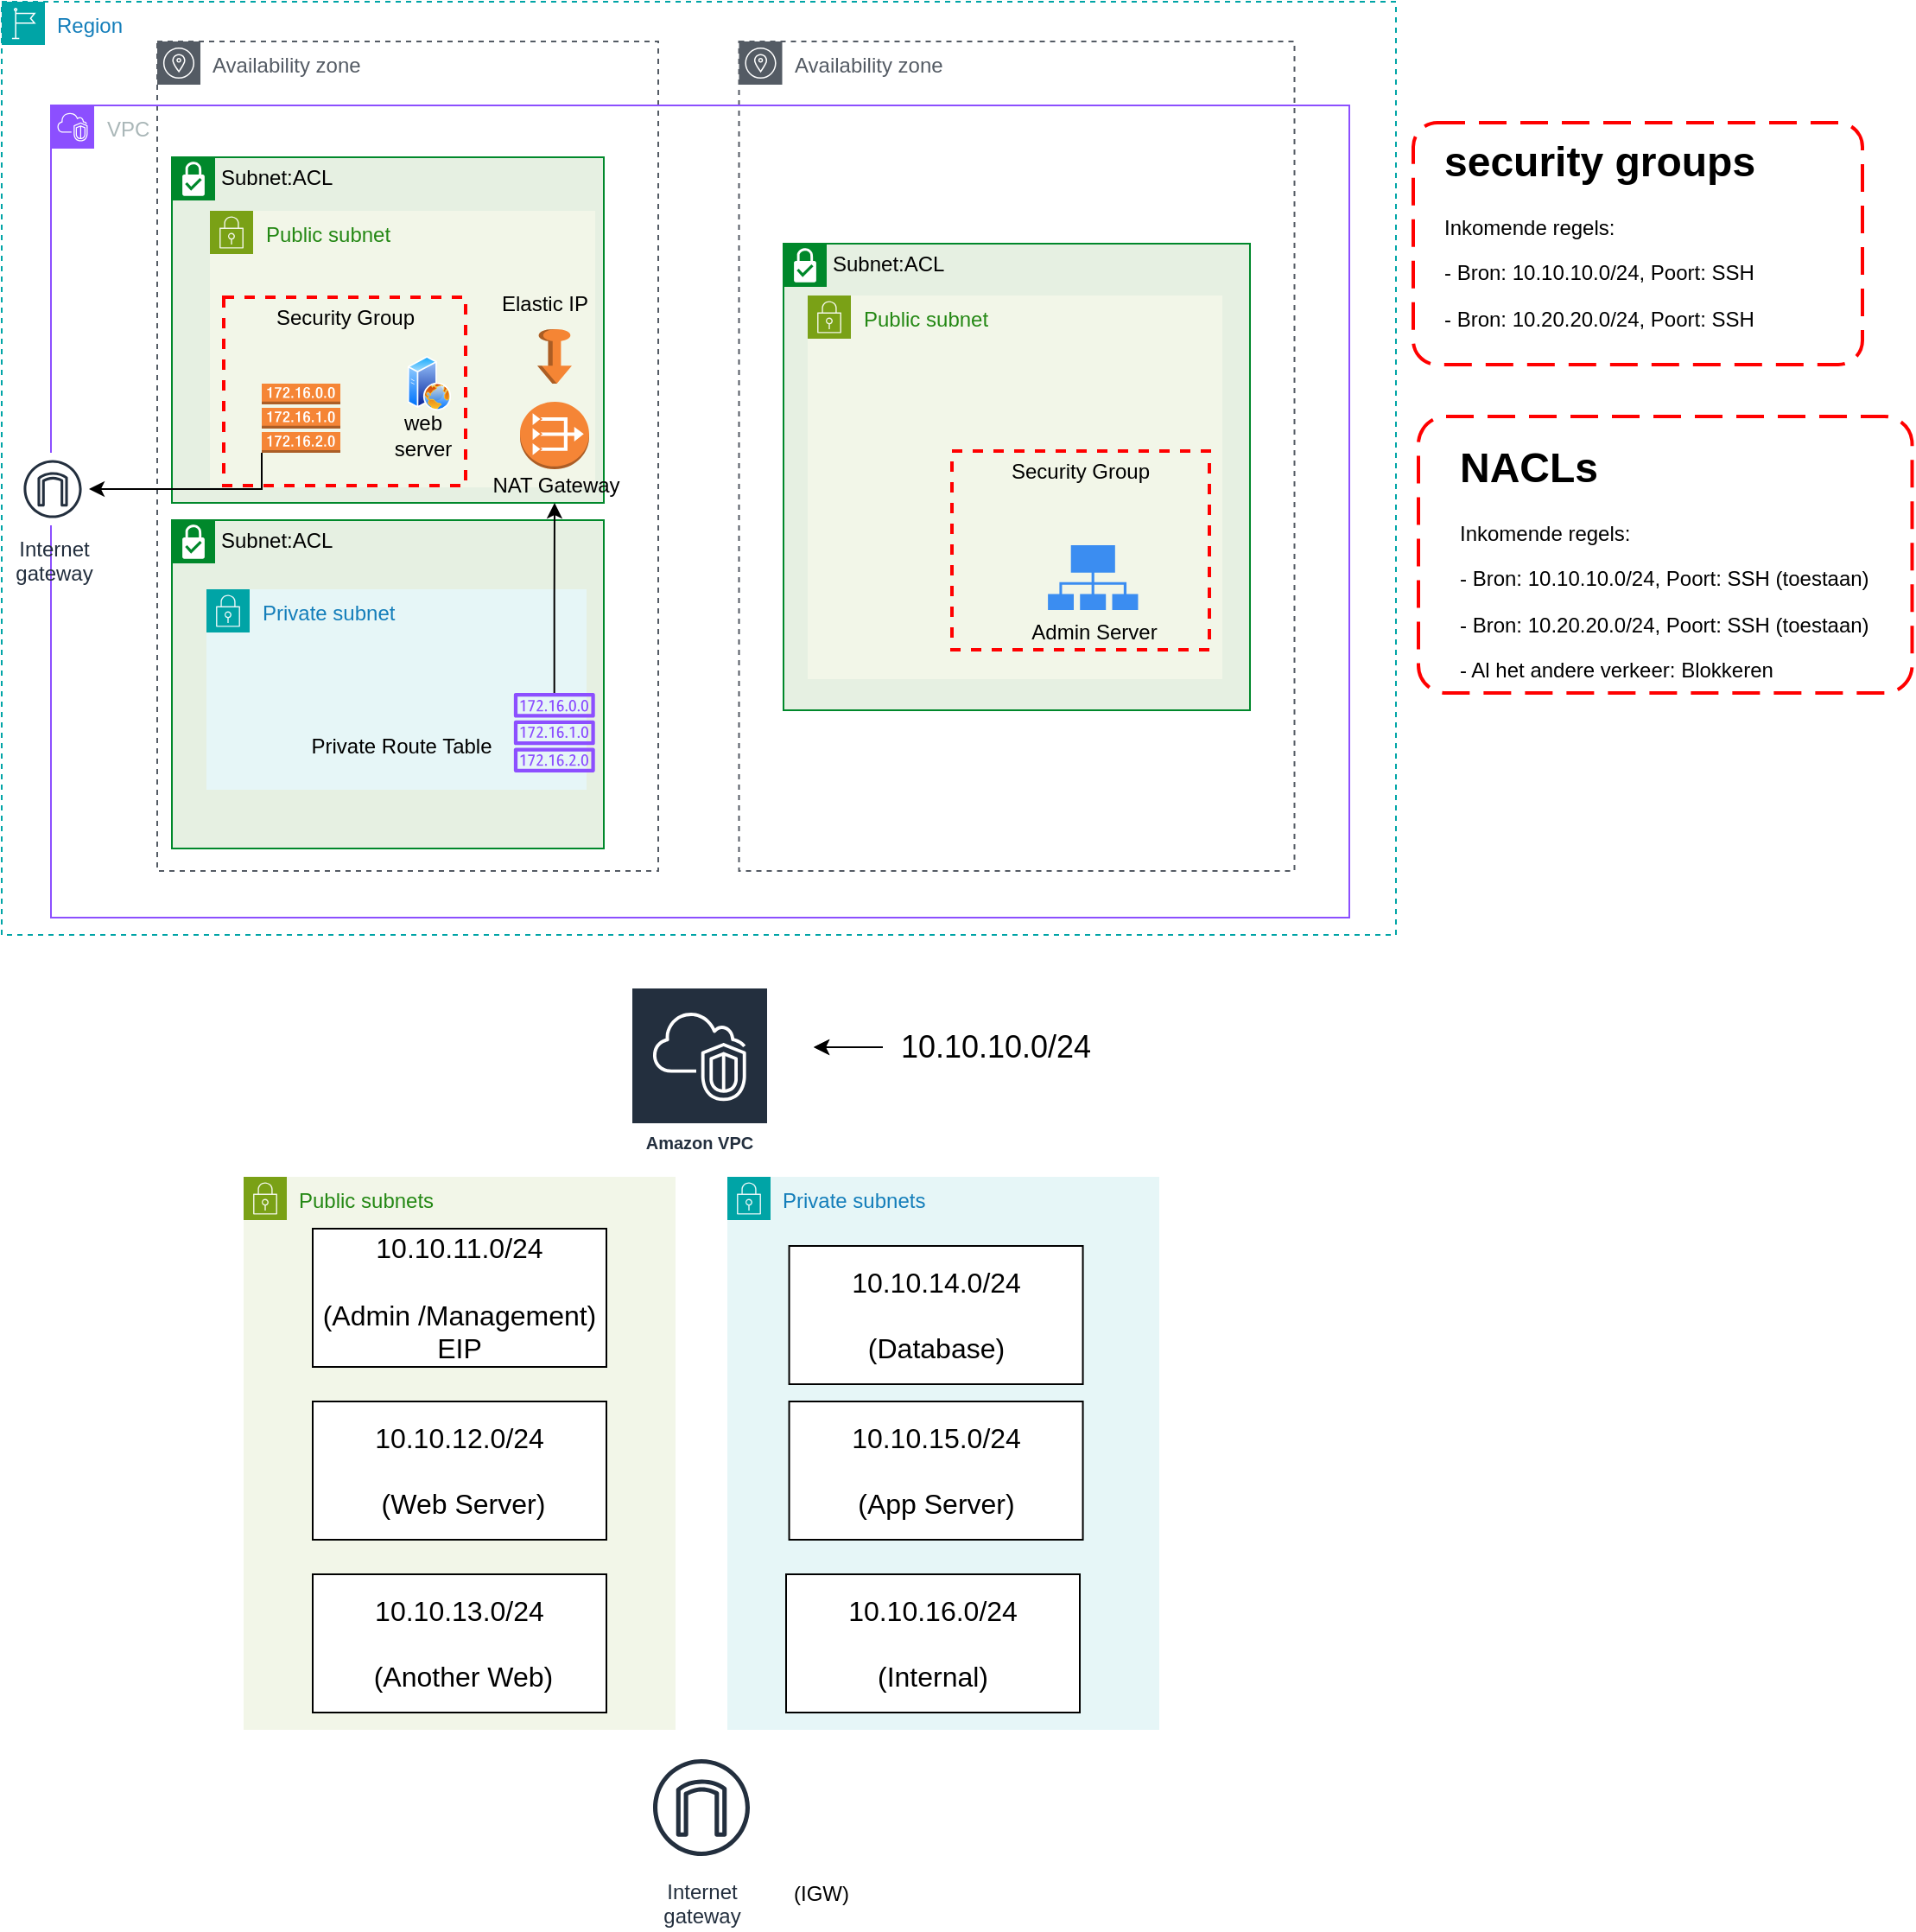 <mxfile version="22.1.18" type="github">
  <diagram name="Page-1" id="5XklxeWlMFFwoa9RzVnv">
    <mxGraphModel dx="1170" dy="584" grid="1" gridSize="10" guides="1" tooltips="1" connect="1" arrows="1" fold="1" page="1" pageScale="1" pageWidth="827" pageHeight="1169" math="0" shadow="0">
      <root>
        <mxCell id="0" />
        <mxCell id="1" parent="0" />
        <mxCell id="bnf0HkIYAUzheDiGuUiw-2" value="Region" style="points=[[0,0],[0.25,0],[0.5,0],[0.75,0],[1,0],[1,0.25],[1,0.5],[1,0.75],[1,1],[0.75,1],[0.5,1],[0.25,1],[0,1],[0,0.75],[0,0.5],[0,0.25]];outlineConnect=0;gradientColor=none;html=1;whiteSpace=wrap;fontSize=12;fontStyle=0;container=1;pointerEvents=0;collapsible=0;recursiveResize=0;shape=mxgraph.aws4.group;grIcon=mxgraph.aws4.group_region;strokeColor=#00A4A6;fillColor=none;verticalAlign=top;align=left;spacingLeft=30;fontColor=#147EBA;dashed=1;" parent="1" vertex="1">
          <mxGeometry x="10" y="30" width="807" height="540" as="geometry" />
        </mxCell>
        <mxCell id="bnf0HkIYAUzheDiGuUiw-60" value="" style="sketch=0;html=1;aspect=fixed;strokeColor=none;shadow=0;fillColor=#3B8DF1;verticalAlign=top;labelPosition=center;verticalLabelPosition=bottom;shape=mxgraph.gcp2.connected" parent="bnf0HkIYAUzheDiGuUiw-2" vertex="1">
          <mxGeometry x="550" y="263" width="55.56" height="40" as="geometry" />
        </mxCell>
        <mxCell id="bnf0HkIYAUzheDiGuUiw-63" value="Admin server" style="text;html=1;strokeColor=none;fillColor=none;align=center;verticalAlign=middle;whiteSpace=wrap;rounded=0;" parent="bnf0HkIYAUzheDiGuUiw-2" vertex="1">
          <mxGeometry x="539.78" y="302" width="76" height="30" as="geometry" />
        </mxCell>
        <mxCell id="bnf0HkIYAUzheDiGuUiw-42" value="Availability zone" style="sketch=0;outlineConnect=0;gradientColor=none;html=1;whiteSpace=wrap;fontSize=12;fontStyle=0;shape=mxgraph.aws4.group;grIcon=mxgraph.aws4.group_availability_zone;strokeColor=#545B64;fillColor=none;verticalAlign=top;align=left;spacingLeft=30;fontColor=#545B64;dashed=1;" parent="bnf0HkIYAUzheDiGuUiw-2" vertex="1">
          <mxGeometry x="426.75" y="23" width="321.5" height="480" as="geometry" />
        </mxCell>
        <mxCell id="bnf0HkIYAUzheDiGuUiw-34" value="Availability zone" style="sketch=0;outlineConnect=0;gradientColor=none;html=1;whiteSpace=wrap;fontSize=12;fontStyle=0;shape=mxgraph.aws4.group;grIcon=mxgraph.aws4.group_availability_zone;strokeColor=#545B64;fillColor=none;verticalAlign=top;align=left;spacingLeft=30;fontColor=#545B64;dashed=1;" parent="bnf0HkIYAUzheDiGuUiw-2" vertex="1">
          <mxGeometry x="90" y="23" width="290" height="480" as="geometry" />
        </mxCell>
        <mxCell id="bnf0HkIYAUzheDiGuUiw-40" value="VPC&lt;br&gt;" style="points=[[0,0],[0.25,0],[0.5,0],[0.75,0],[1,0],[1,0.25],[1,0.5],[1,0.75],[1,1],[0.75,1],[0.5,1],[0.25,1],[0,1],[0,0.75],[0,0.5],[0,0.25]];outlineConnect=0;gradientColor=none;html=1;whiteSpace=wrap;fontSize=12;fontStyle=0;container=1;pointerEvents=0;collapsible=0;recursiveResize=0;shape=mxgraph.aws4.group;grIcon=mxgraph.aws4.group_vpc2;strokeColor=#8C4FFF;fillColor=none;verticalAlign=top;align=left;spacingLeft=30;fontColor=#AAB7B8;dashed=0;" parent="bnf0HkIYAUzheDiGuUiw-2" vertex="1">
          <mxGeometry x="28.5" y="60" width="751.5" height="470" as="geometry" />
        </mxCell>
        <mxCell id="qbqr4nxyAUbNtmsnSyhl-1" value="Subnet:ACL" style="shape=mxgraph.ibm.box;prType=subnet;fontStyle=0;verticalAlign=top;align=left;spacingLeft=32;spacingTop=4;fillColor=#E6F0E2;rounded=0;whiteSpace=wrap;html=1;strokeColor=#00882B;strokeWidth=1;dashed=0;container=1;spacing=-4;collapsible=0;expand=0;recursiveResize=0;" vertex="1" parent="bnf0HkIYAUzheDiGuUiw-40">
          <mxGeometry x="70" y="30" width="250" height="200" as="geometry" />
        </mxCell>
        <mxCell id="bnf0HkIYAUzheDiGuUiw-44" value="Public subnet" style="points=[[0,0],[0.25,0],[0.5,0],[0.75,0],[1,0],[1,0.25],[1,0.5],[1,0.75],[1,1],[0.75,1],[0.5,1],[0.25,1],[0,1],[0,0.75],[0,0.5],[0,0.25]];outlineConnect=0;gradientColor=none;html=1;whiteSpace=wrap;fontSize=12;fontStyle=0;container=1;pointerEvents=0;collapsible=0;recursiveResize=0;shape=mxgraph.aws4.group;grIcon=mxgraph.aws4.group_security_group;grStroke=0;strokeColor=#7AA116;fillColor=#F2F6E8;verticalAlign=top;align=left;spacingLeft=30;fontColor=#248814;dashed=0;" parent="qbqr4nxyAUbNtmsnSyhl-1" vertex="1">
          <mxGeometry x="22" y="31" width="223" height="160" as="geometry" />
        </mxCell>
        <mxCell id="qbqr4nxyAUbNtmsnSyhl-16" value="" style="outlineConnect=0;dashed=0;verticalLabelPosition=bottom;verticalAlign=top;align=center;html=1;shape=mxgraph.aws3.route_table;fillColor=#F58536;gradientColor=none;" vertex="1" parent="bnf0HkIYAUzheDiGuUiw-44">
          <mxGeometry x="30" y="100" width="45.5" height="40" as="geometry" />
        </mxCell>
        <mxCell id="qbqr4nxyAUbNtmsnSyhl-2" value="Subnet:ACL" style="shape=mxgraph.ibm.box;prType=subnet;fontStyle=0;verticalAlign=top;align=left;spacingLeft=32;spacingTop=4;fillColor=#E6F0E2;rounded=0;whiteSpace=wrap;html=1;strokeColor=#00882B;strokeWidth=1;dashed=0;container=1;spacing=-4;collapsible=0;expand=0;recursiveResize=0;" vertex="1" parent="qbqr4nxyAUbNtmsnSyhl-1">
          <mxGeometry y="210" width="250" height="190" as="geometry" />
        </mxCell>
        <mxCell id="bnf0HkIYAUzheDiGuUiw-46" value="Private subnet" style="points=[[0,0],[0.25,0],[0.5,0],[0.75,0],[1,0],[1,0.25],[1,0.5],[1,0.75],[1,1],[0.75,1],[0.5,1],[0.25,1],[0,1],[0,0.75],[0,0.5],[0,0.25]];outlineConnect=0;gradientColor=none;html=1;whiteSpace=wrap;fontSize=12;fontStyle=0;container=1;pointerEvents=0;collapsible=0;recursiveResize=0;shape=mxgraph.aws4.group;grIcon=mxgraph.aws4.group_security_group;grStroke=0;strokeColor=#00A4A6;fillColor=#E6F6F7;verticalAlign=top;align=left;spacingLeft=30;fontColor=#147EBA;dashed=0;" parent="qbqr4nxyAUbNtmsnSyhl-2" vertex="1">
          <mxGeometry x="20" y="40" width="220" height="116" as="geometry" />
        </mxCell>
        <mxCell id="qbqr4nxyAUbNtmsnSyhl-13" value="" style="sketch=0;outlineConnect=0;fontColor=#232F3E;gradientColor=none;fillColor=#8C4FFF;strokeColor=none;dashed=0;verticalLabelPosition=bottom;verticalAlign=top;align=center;html=1;fontSize=12;fontStyle=0;aspect=fixed;pointerEvents=1;shape=mxgraph.aws4.route_table;" vertex="1" parent="qbqr4nxyAUbNtmsnSyhl-2">
          <mxGeometry x="197.79" y="100" width="47.21" height="46" as="geometry" />
        </mxCell>
        <mxCell id="qbqr4nxyAUbNtmsnSyhl-20" value="Private Route Table" style="text;html=1;align=center;verticalAlign=middle;resizable=0;points=[];autosize=1;strokeColor=none;fillColor=none;" vertex="1" parent="qbqr4nxyAUbNtmsnSyhl-2">
          <mxGeometry x="67.79" y="116" width="130" height="30" as="geometry" />
        </mxCell>
        <mxCell id="qbqr4nxyAUbNtmsnSyhl-3" value="" style="outlineConnect=0;dashed=0;verticalLabelPosition=bottom;verticalAlign=top;align=center;html=1;shape=mxgraph.aws3.vpc_nat_gateway;fillColor=#F58536;gradientColor=none;" vertex="1" parent="qbqr4nxyAUbNtmsnSyhl-1">
          <mxGeometry x="201.5" y="141.5" width="40" height="39" as="geometry" />
        </mxCell>
        <mxCell id="qbqr4nxyAUbNtmsnSyhl-11" value="" style="outlineConnect=0;dashed=0;verticalLabelPosition=bottom;verticalAlign=top;align=center;html=1;shape=mxgraph.aws3.elastic_ip;fillColor=#F58534;gradientColor=none;rotation=90;" vertex="1" parent="qbqr4nxyAUbNtmsnSyhl-1">
          <mxGeometry x="205.75" y="105.25" width="31.5" height="20" as="geometry" />
        </mxCell>
        <mxCell id="qbqr4nxyAUbNtmsnSyhl-12" value="Elastic IP" style="text;html=1;align=center;verticalAlign=middle;resizable=0;points=[];autosize=1;strokeColor=none;fillColor=none;" vertex="1" parent="qbqr4nxyAUbNtmsnSyhl-1">
          <mxGeometry x="180" y="70" width="70" height="30" as="geometry" />
        </mxCell>
        <mxCell id="qbqr4nxyAUbNtmsnSyhl-15" style="edgeStyle=orthogonalEdgeStyle;rounded=0;orthogonalLoop=1;jettySize=auto;html=1;" edge="1" parent="qbqr4nxyAUbNtmsnSyhl-1" source="qbqr4nxyAUbNtmsnSyhl-13">
          <mxGeometry relative="1" as="geometry">
            <mxPoint x="221.5" y="200" as="targetPoint" />
          </mxGeometry>
        </mxCell>
        <mxCell id="qbqr4nxyAUbNtmsnSyhl-6" value="NAT Gateway" style="text;html=1;strokeColor=none;fillColor=none;align=center;verticalAlign=middle;whiteSpace=wrap;rounded=0;" vertex="1" parent="qbqr4nxyAUbNtmsnSyhl-1">
          <mxGeometry x="182" y="175" width="80" height="30" as="geometry" />
        </mxCell>
        <mxCell id="bnf0HkIYAUzheDiGuUiw-49" value="Security Group" style="fontStyle=0;verticalAlign=top;align=center;spacingTop=-2;fillColor=none;rounded=0;whiteSpace=wrap;html=1;strokeColor=#FF0000;strokeWidth=2;dashed=1;container=1;collapsible=0;expand=0;recursiveResize=0;" parent="qbqr4nxyAUbNtmsnSyhl-1" vertex="1">
          <mxGeometry x="30" y="81" width="140" height="109" as="geometry" />
        </mxCell>
        <mxCell id="bnf0HkIYAUzheDiGuUiw-61" value="" style="image;aspect=fixed;perimeter=ellipsePerimeter;html=1;align=center;shadow=0;dashed=0;spacingTop=3;image=img/lib/active_directory/web_server.svg;" parent="bnf0HkIYAUzheDiGuUiw-49" vertex="1">
          <mxGeometry x="106.4" y="34" width="25.2" height="31.5" as="geometry" />
        </mxCell>
        <mxCell id="bnf0HkIYAUzheDiGuUiw-62" value="web server" style="text;html=1;strokeColor=none;fillColor=none;align=center;verticalAlign=middle;whiteSpace=wrap;rounded=0;" parent="bnf0HkIYAUzheDiGuUiw-49" vertex="1">
          <mxGeometry x="86" y="65.5" width="58" height="29.5" as="geometry" />
        </mxCell>
        <mxCell id="qbqr4nxyAUbNtmsnSyhl-4" value="Internet&#xa;gateway" style="sketch=0;outlineConnect=0;fontColor=#232F3E;gradientColor=none;strokeColor=#232F3E;fillColor=#ffffff;dashed=0;verticalLabelPosition=bottom;verticalAlign=top;align=center;html=1;fontSize=12;fontStyle=0;aspect=fixed;shape=mxgraph.aws4.resourceIcon;resIcon=mxgraph.aws4.internet_gateway;" vertex="1" parent="bnf0HkIYAUzheDiGuUiw-40">
          <mxGeometry x="-20" y="201" width="42" height="42" as="geometry" />
        </mxCell>
        <mxCell id="qbqr4nxyAUbNtmsnSyhl-19" style="edgeStyle=orthogonalEdgeStyle;rounded=0;orthogonalLoop=1;jettySize=auto;html=1;exitX=0;exitY=1;exitDx=0;exitDy=0;exitPerimeter=0;" edge="1" parent="bnf0HkIYAUzheDiGuUiw-40" source="qbqr4nxyAUbNtmsnSyhl-16" target="qbqr4nxyAUbNtmsnSyhl-4">
          <mxGeometry relative="1" as="geometry" />
        </mxCell>
        <mxCell id="bnf0HkIYAUzheDiGuUiw-47" value="Subnet:ACL" style="shape=mxgraph.ibm.box;prType=subnet;fontStyle=0;verticalAlign=top;align=left;spacingLeft=32;spacingTop=4;fillColor=#E6F0E2;rounded=0;whiteSpace=wrap;html=1;strokeColor=#00882B;strokeWidth=1;dashed=0;container=1;spacing=-4;collapsible=0;expand=0;recursiveResize=0;" parent="bnf0HkIYAUzheDiGuUiw-2" vertex="1">
          <mxGeometry x="452.5" y="140" width="270" height="270" as="geometry" />
        </mxCell>
        <mxCell id="bnf0HkIYAUzheDiGuUiw-45" value="Public subnet" style="points=[[0,0],[0.25,0],[0.5,0],[0.75,0],[1,0],[1,0.25],[1,0.5],[1,0.75],[1,1],[0.75,1],[0.5,1],[0.25,1],[0,1],[0,0.75],[0,0.5],[0,0.25]];outlineConnect=0;gradientColor=none;html=1;whiteSpace=wrap;fontSize=12;fontStyle=0;container=1;pointerEvents=0;collapsible=0;recursiveResize=0;shape=mxgraph.aws4.group;grIcon=mxgraph.aws4.group_security_group;grStroke=0;strokeColor=#7AA116;fillColor=#F2F6E8;verticalAlign=top;align=left;spacingLeft=30;fontColor=#248814;dashed=0;" parent="bnf0HkIYAUzheDiGuUiw-47" vertex="1">
          <mxGeometry x="14" y="30" width="240" height="222" as="geometry" />
        </mxCell>
        <mxCell id="bnf0HkIYAUzheDiGuUiw-48" value="Security Group" style="fontStyle=0;verticalAlign=top;align=center;spacingTop=-2;fillColor=none;rounded=0;whiteSpace=wrap;html=1;strokeColor=#FF0000;strokeWidth=2;dashed=1;container=1;collapsible=0;expand=0;recursiveResize=0;" parent="bnf0HkIYAUzheDiGuUiw-47" vertex="1">
          <mxGeometry x="97.5" y="120" width="149" height="115" as="geometry" />
        </mxCell>
        <mxCell id="qbqr4nxyAUbNtmsnSyhl-7" value="" style="sketch=0;html=1;aspect=fixed;strokeColor=none;shadow=0;fillColor=#3B8DF1;verticalAlign=top;labelPosition=center;verticalLabelPosition=bottom;shape=mxgraph.gcp2.connected" vertex="1" parent="bnf0HkIYAUzheDiGuUiw-48">
          <mxGeometry x="55.56" y="54.5" width="52.17" height="37.56" as="geometry" />
        </mxCell>
        <mxCell id="qbqr4nxyAUbNtmsnSyhl-10" value="Admin Server" style="text;html=1;align=center;verticalAlign=middle;resizable=0;points=[];autosize=1;strokeColor=none;fillColor=none;" vertex="1" parent="bnf0HkIYAUzheDiGuUiw-48">
          <mxGeometry x="31.64" y="90" width="100" height="30" as="geometry" />
        </mxCell>
        <mxCell id="bnf0HkIYAUzheDiGuUiw-54" value="" style="group" parent="1" vertex="1" connectable="0">
          <mxGeometry x="827" y="100" width="260" height="140" as="geometry" />
        </mxCell>
        <mxCell id="bnf0HkIYAUzheDiGuUiw-51" value="" style="rounded=1;arcSize=10;dashed=1;strokeColor=#ff0000;fillColor=none;gradientColor=none;dashPattern=8 4;strokeWidth=2;movable=1;resizable=1;rotatable=1;deletable=1;editable=1;locked=0;connectable=1;" parent="bnf0HkIYAUzheDiGuUiw-54" vertex="1">
          <mxGeometry width="260" height="140" as="geometry" />
        </mxCell>
        <mxCell id="bnf0HkIYAUzheDiGuUiw-53" value="&lt;h1&gt;security groups&lt;/h1&gt;&lt;p&gt;Inkomende regels:&lt;/p&gt;&lt;p&gt;- Bron: 10.10.10.0/24, Poort: SSH&lt;/p&gt;&lt;p&gt;- Bron: 10.20.20.0/24, Poort: SSH&lt;/p&gt;&lt;div&gt;&lt;br&gt;&lt;/div&gt;" style="text;html=1;strokeColor=none;fillColor=none;spacing=5;spacingTop=-20;whiteSpace=wrap;overflow=hidden;rounded=0;movable=1;resizable=1;rotatable=1;deletable=1;editable=1;locked=0;connectable=1;" parent="bnf0HkIYAUzheDiGuUiw-54" vertex="1">
          <mxGeometry x="12.5" y="2.5" width="235" height="135" as="geometry" />
        </mxCell>
        <mxCell id="lb1Xg6BuO0H29fVkTh3z-1" value="" style="group" parent="1" vertex="1" connectable="0">
          <mxGeometry x="830" y="270" width="285.75" height="170" as="geometry" />
        </mxCell>
        <mxCell id="bnf0HkIYAUzheDiGuUiw-57" value="&lt;h1&gt;NACLs&lt;/h1&gt;&lt;p&gt;Inkomende regels:&lt;/p&gt;&lt;p&gt;- Bron: 10.10.10.0/24, Poort: SSH (toestaan)&lt;/p&gt;&lt;p&gt;- Bron: 10.20.20.0/24, Poort: SSH (toestaan)&lt;/p&gt;&lt;p&gt;- Al het andere verkeer: Blokkeren&lt;/p&gt;&lt;div&gt;&lt;br&gt;&lt;/div&gt;" style="text;html=1;strokeColor=none;fillColor=none;spacing=5;spacingTop=-20;whiteSpace=wrap;overflow=hidden;rounded=0;" parent="lb1Xg6BuO0H29fVkTh3z-1" vertex="1">
          <mxGeometry x="19" y="10" width="251" height="160" as="geometry" />
        </mxCell>
        <mxCell id="bnf0HkIYAUzheDiGuUiw-58" value="" style="rounded=1;arcSize=10;dashed=1;strokeColor=#ff0000;fillColor=none;gradientColor=none;dashPattern=8 4;strokeWidth=2;" parent="lb1Xg6BuO0H29fVkTh3z-1" vertex="1">
          <mxGeometry width="285.75" height="160" as="geometry" />
        </mxCell>
        <mxCell id="lb1Xg6BuO0H29fVkTh3z-2" value="Amazon VPC" style="sketch=0;outlineConnect=0;fontColor=#232F3E;gradientColor=none;strokeColor=#ffffff;fillColor=#232F3E;dashed=0;verticalLabelPosition=middle;verticalAlign=bottom;align=center;html=1;whiteSpace=wrap;fontSize=10;fontStyle=1;spacing=3;shape=mxgraph.aws4.productIcon;prIcon=mxgraph.aws4.vpc;" parent="1" vertex="1">
          <mxGeometry x="374" y="600" width="80" height="100" as="geometry" />
        </mxCell>
        <mxCell id="lb1Xg6BuO0H29fVkTh3z-3" value="Internet&#xa;gateway" style="sketch=0;outlineConnect=0;fontColor=#232F3E;gradientColor=none;strokeColor=#232F3E;fillColor=#ffffff;dashed=0;verticalLabelPosition=bottom;verticalAlign=top;align=center;html=1;fontSize=12;fontStyle=0;aspect=fixed;shape=mxgraph.aws4.resourceIcon;resIcon=mxgraph.aws4.internet_gateway;" parent="1" vertex="1">
          <mxGeometry x="380" y="1040" width="70" height="70" as="geometry" />
        </mxCell>
        <mxCell id="lb1Xg6BuO0H29fVkTh3z-4" value="Public subnets" style="points=[[0,0],[0.25,0],[0.5,0],[0.75,0],[1,0],[1,0.25],[1,0.5],[1,0.75],[1,1],[0.75,1],[0.5,1],[0.25,1],[0,1],[0,0.75],[0,0.5],[0,0.25]];outlineConnect=0;gradientColor=none;html=1;whiteSpace=wrap;fontSize=12;fontStyle=0;container=1;pointerEvents=0;collapsible=0;recursiveResize=0;shape=mxgraph.aws4.group;grIcon=mxgraph.aws4.group_security_group;grStroke=0;strokeColor=#7AA116;fillColor=#F2F6E8;verticalAlign=top;align=left;spacingLeft=30;fontColor=#248814;dashed=0;" parent="1" vertex="1">
          <mxGeometry x="150" y="710" width="250" height="320" as="geometry" />
        </mxCell>
        <UserObject label="&lt;font style=&quot;font-size: 16px;&quot;&gt;10.10.11.0/24&lt;br&gt;&lt;br&gt;(Admin /Management)&lt;br&gt;EIP&lt;br&gt;&lt;/font&gt;" treeRoot="1" id="lb1Xg6BuO0H29fVkTh3z-11">
          <mxCell style="whiteSpace=wrap;html=1;align=center;treeFolding=1;treeMoving=1;newEdgeStyle={&quot;edgeStyle&quot;:&quot;elbowEdgeStyle&quot;,&quot;startArrow&quot;:&quot;none&quot;,&quot;endArrow&quot;:&quot;none&quot;};" parent="lb1Xg6BuO0H29fVkTh3z-4" vertex="1">
            <mxGeometry x="40" y="30" width="170" height="80" as="geometry" />
          </mxCell>
        </UserObject>
        <UserObject label="&lt;font style=&quot;font-size: 16px;&quot;&gt;10.10.12.0/24&lt;br&gt;&lt;br&gt;&amp;nbsp;(Web Server)&lt;/font&gt;" treeRoot="1" id="lb1Xg6BuO0H29fVkTh3z-12">
          <mxCell style="whiteSpace=wrap;html=1;align=center;treeFolding=1;treeMoving=1;newEdgeStyle={&quot;edgeStyle&quot;:&quot;elbowEdgeStyle&quot;,&quot;startArrow&quot;:&quot;none&quot;,&quot;endArrow&quot;:&quot;none&quot;};" parent="lb1Xg6BuO0H29fVkTh3z-4" vertex="1">
            <mxGeometry x="40" y="130" width="170" height="80" as="geometry" />
          </mxCell>
        </UserObject>
        <UserObject label="&lt;font style=&quot;font-size: 16px;&quot;&gt;10.10.13.0/24&lt;br&gt;&lt;br&gt;&amp;nbsp;(Another Web)&lt;/font&gt;" treeRoot="1" id="lb1Xg6BuO0H29fVkTh3z-18">
          <mxCell style="whiteSpace=wrap;html=1;align=center;treeFolding=1;treeMoving=1;newEdgeStyle={&quot;edgeStyle&quot;:&quot;elbowEdgeStyle&quot;,&quot;startArrow&quot;:&quot;none&quot;,&quot;endArrow&quot;:&quot;none&quot;};" parent="lb1Xg6BuO0H29fVkTh3z-4" vertex="1">
            <mxGeometry x="40" y="230" width="170" height="80" as="geometry" />
          </mxCell>
        </UserObject>
        <mxCell id="lb1Xg6BuO0H29fVkTh3z-5" value="Private subnets" style="points=[[0,0],[0.25,0],[0.5,0],[0.75,0],[1,0],[1,0.25],[1,0.5],[1,0.75],[1,1],[0.75,1],[0.5,1],[0.25,1],[0,1],[0,0.75],[0,0.5],[0,0.25]];outlineConnect=0;gradientColor=none;html=1;whiteSpace=wrap;fontSize=12;fontStyle=0;container=1;pointerEvents=0;collapsible=0;recursiveResize=0;shape=mxgraph.aws4.group;grIcon=mxgraph.aws4.group_security_group;grStroke=0;strokeColor=#00A4A6;fillColor=#E6F6F7;verticalAlign=top;align=left;spacingLeft=30;fontColor=#147EBA;dashed=0;" parent="1" vertex="1">
          <mxGeometry x="430" y="710" width="250" height="320" as="geometry" />
        </mxCell>
        <UserObject label="&lt;font style=&quot;font-size: 16px;&quot;&gt;10.10.14.0/24&lt;br&gt;&lt;br&gt;(Database)&lt;/font&gt;" treeRoot="1" id="lb1Xg6BuO0H29fVkTh3z-28">
          <mxCell style="whiteSpace=wrap;html=1;align=center;treeFolding=1;treeMoving=1;newEdgeStyle={&quot;edgeStyle&quot;:&quot;elbowEdgeStyle&quot;,&quot;startArrow&quot;:&quot;none&quot;,&quot;endArrow&quot;:&quot;none&quot;};" parent="lb1Xg6BuO0H29fVkTh3z-5" vertex="1">
            <mxGeometry x="35.78" y="40" width="170" height="80" as="geometry" />
          </mxCell>
        </UserObject>
        <UserObject label="&lt;font style=&quot;font-size: 16px;&quot;&gt;10.10.15.0/24&lt;br&gt;&lt;br&gt;(App Server)&lt;/font&gt;" treeRoot="1" id="lb1Xg6BuO0H29fVkTh3z-29">
          <mxCell style="whiteSpace=wrap;html=1;align=center;treeFolding=1;treeMoving=1;newEdgeStyle={&quot;edgeStyle&quot;:&quot;elbowEdgeStyle&quot;,&quot;startArrow&quot;:&quot;none&quot;,&quot;endArrow&quot;:&quot;none&quot;};" parent="lb1Xg6BuO0H29fVkTh3z-5" vertex="1">
            <mxGeometry x="35.78" y="130" width="170" height="80" as="geometry" />
          </mxCell>
        </UserObject>
        <UserObject label="&lt;font style=&quot;font-size: 16px;&quot;&gt;10.10.16.0/24&lt;br&gt;&lt;br&gt;(Internal)&lt;/font&gt;" treeRoot="1" id="lb1Xg6BuO0H29fVkTh3z-30">
          <mxCell style="whiteSpace=wrap;html=1;align=center;treeFolding=1;treeMoving=1;newEdgeStyle={&quot;edgeStyle&quot;:&quot;elbowEdgeStyle&quot;,&quot;startArrow&quot;:&quot;none&quot;,&quot;endArrow&quot;:&quot;none&quot;};" parent="lb1Xg6BuO0H29fVkTh3z-5" vertex="1">
            <mxGeometry x="34" y="230" width="170" height="80" as="geometry" />
          </mxCell>
        </UserObject>
        <mxCell id="lb1Xg6BuO0H29fVkTh3z-21" value="" style="edgeStyle=orthogonalEdgeStyle;rounded=0;orthogonalLoop=1;jettySize=auto;html=1;" parent="1" source="lb1Xg6BuO0H29fVkTh3z-19" edge="1">
          <mxGeometry relative="1" as="geometry">
            <mxPoint x="480" y="635" as="targetPoint" />
          </mxGeometry>
        </mxCell>
        <mxCell id="lb1Xg6BuO0H29fVkTh3z-22" style="edgeStyle=orthogonalEdgeStyle;rounded=0;orthogonalLoop=1;jettySize=auto;html=1;" parent="1" source="lb1Xg6BuO0H29fVkTh3z-19" edge="1">
          <mxGeometry relative="1" as="geometry">
            <mxPoint x="480" y="635" as="targetPoint" />
          </mxGeometry>
        </mxCell>
        <mxCell id="lb1Xg6BuO0H29fVkTh3z-19" value="&lt;font style=&quot;font-size: 18px;&quot;&gt;10.10.10.0/24&lt;/font&gt;" style="text;html=1;align=center;verticalAlign=middle;resizable=0;points=[];autosize=1;strokeColor=none;fillColor=none;" parent="1" vertex="1">
          <mxGeometry x="520" y="620" width="130" height="30" as="geometry" />
        </mxCell>
        <mxCell id="lb1Xg6BuO0H29fVkTh3z-27" value="(IGW)" style="text;html=1;align=center;verticalAlign=middle;resizable=0;points=[];autosize=1;strokeColor=none;fillColor=none;" parent="1" vertex="1">
          <mxGeometry x="454" y="1110" width="60" height="30" as="geometry" />
        </mxCell>
      </root>
    </mxGraphModel>
  </diagram>
</mxfile>
